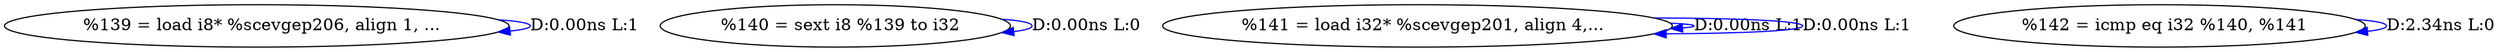 digraph {
Node0x41223c0[label="  %139 = load i8* %scevgep206, align 1, ..."];
Node0x41223c0 -> Node0x41223c0[label="D:0.00ns L:1",color=blue];
Node0x4122500[label="  %140 = sext i8 %139 to i32"];
Node0x4122500 -> Node0x4122500[label="D:0.00ns L:0",color=blue];
Node0x4122640[label="  %141 = load i32* %scevgep201, align 4,..."];
Node0x4122640 -> Node0x4122640[label="D:0.00ns L:1",color=blue];
Node0x4122640 -> Node0x4122640[label="D:0.00ns L:1",color=blue];
Node0x4122780[label="  %142 = icmp eq i32 %140, %141"];
Node0x4122780 -> Node0x4122780[label="D:2.34ns L:0",color=blue];
}
